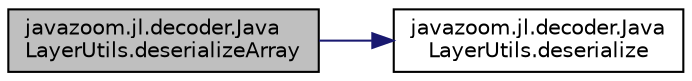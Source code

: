 digraph "javazoom.jl.decoder.JavaLayerUtils.deserializeArray"
{
 // LATEX_PDF_SIZE
  edge [fontname="Helvetica",fontsize="10",labelfontname="Helvetica",labelfontsize="10"];
  node [fontname="Helvetica",fontsize="10",shape=record];
  rankdir="LR";
  Node1 [label="javazoom.jl.decoder.Java\lLayerUtils.deserializeArray",height=0.2,width=0.4,color="black", fillcolor="grey75", style="filled", fontcolor="black",tooltip=" "];
  Node1 -> Node2 [color="midnightblue",fontsize="10",style="solid",fontname="Helvetica"];
  Node2 [label="javazoom.jl.decoder.Java\lLayerUtils.deserialize",height=0.2,width=0.4,color="black", fillcolor="white", style="filled",URL="$classjavazoom_1_1jl_1_1decoder_1_1_java_layer_utils.html#a0c19e9f88d67150ea76370ae613997e4",tooltip=" "];
}
